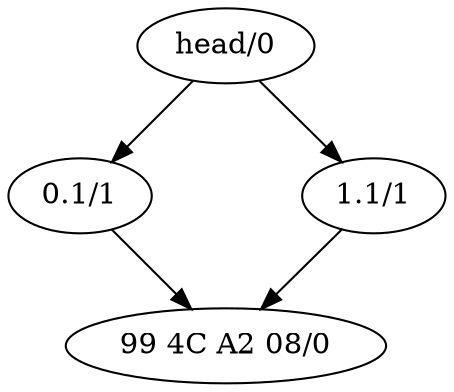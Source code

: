     digraph graphname {
        //rankdir=LR;  // Rank Direction Left to Right

        nodesep=1.0 // increases the separation between nodes
        edge [];
        //splines = true;

        n_000[label="head/0"];
n_001[label="0.1/1"];
n_002[label="99 4C A2 08/0"];
n_003[label="1.1/1"];
        n_000 -> n_001
n_000 -> n_003
n_001 -> n_002
n_003 -> n_002
    }
    